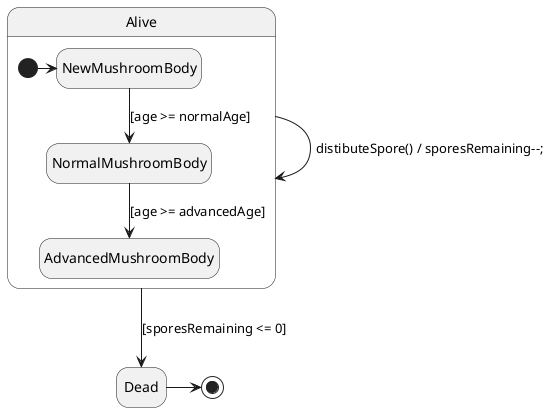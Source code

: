 @startuml Mushroom Body Statechart
hide empty description

state Alive {

state NewMushroomBody
state NormalMushroomBody
state AdvancedMushroomBody

[*] -> NewMushroomBody
NewMushroomBody -down-> NormalMushroomBody : [age >= normalAge]
NormalMushroomBody -down-> AdvancedMushroomBody : [age >= advancedAge]
}

state Dead

Alive -> Alive: distibuteSpore() / sporesRemaining--;
Alive -down-> Dead: [sporesRemaining <= 0]

Dead -> [*]

@enduml